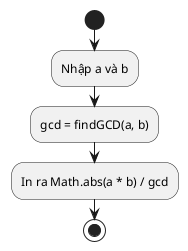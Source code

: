 @startuml 10b
start
:Nhập a và b;
:gcd = findGCD(a, b);
:In ra Math.abs(a * b) / gcd;
stop
@enduml